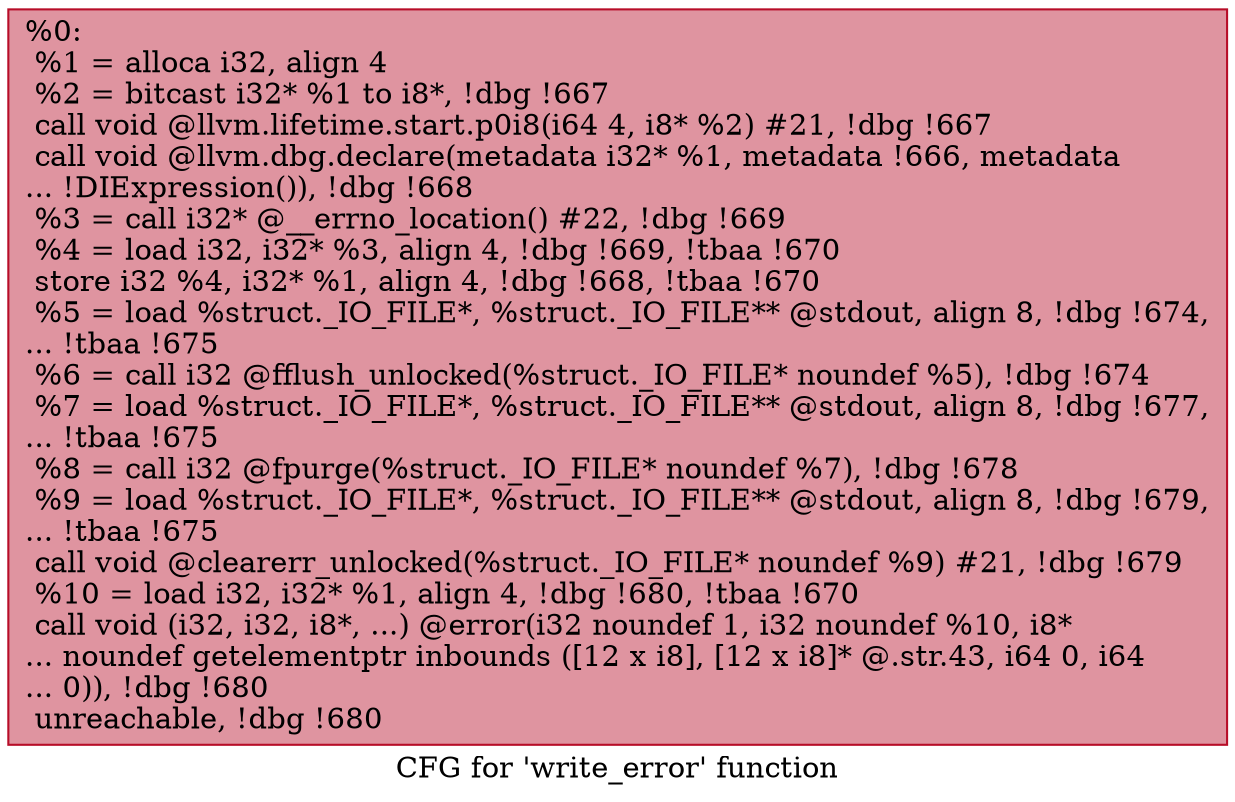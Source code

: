 digraph "CFG for 'write_error' function" {
	label="CFG for 'write_error' function";

	Node0x21fb860 [shape=record,color="#b70d28ff", style=filled, fillcolor="#b70d2870",label="{%0:\l  %1 = alloca i32, align 4\l  %2 = bitcast i32* %1 to i8*, !dbg !667\l  call void @llvm.lifetime.start.p0i8(i64 4, i8* %2) #21, !dbg !667\l  call void @llvm.dbg.declare(metadata i32* %1, metadata !666, metadata\l... !DIExpression()), !dbg !668\l  %3 = call i32* @__errno_location() #22, !dbg !669\l  %4 = load i32, i32* %3, align 4, !dbg !669, !tbaa !670\l  store i32 %4, i32* %1, align 4, !dbg !668, !tbaa !670\l  %5 = load %struct._IO_FILE*, %struct._IO_FILE** @stdout, align 8, !dbg !674,\l... !tbaa !675\l  %6 = call i32 @fflush_unlocked(%struct._IO_FILE* noundef %5), !dbg !674\l  %7 = load %struct._IO_FILE*, %struct._IO_FILE** @stdout, align 8, !dbg !677,\l... !tbaa !675\l  %8 = call i32 @fpurge(%struct._IO_FILE* noundef %7), !dbg !678\l  %9 = load %struct._IO_FILE*, %struct._IO_FILE** @stdout, align 8, !dbg !679,\l... !tbaa !675\l  call void @clearerr_unlocked(%struct._IO_FILE* noundef %9) #21, !dbg !679\l  %10 = load i32, i32* %1, align 4, !dbg !680, !tbaa !670\l  call void (i32, i32, i8*, ...) @error(i32 noundef 1, i32 noundef %10, i8*\l... noundef getelementptr inbounds ([12 x i8], [12 x i8]* @.str.43, i64 0, i64\l... 0)), !dbg !680\l  unreachable, !dbg !680\l}"];
}
